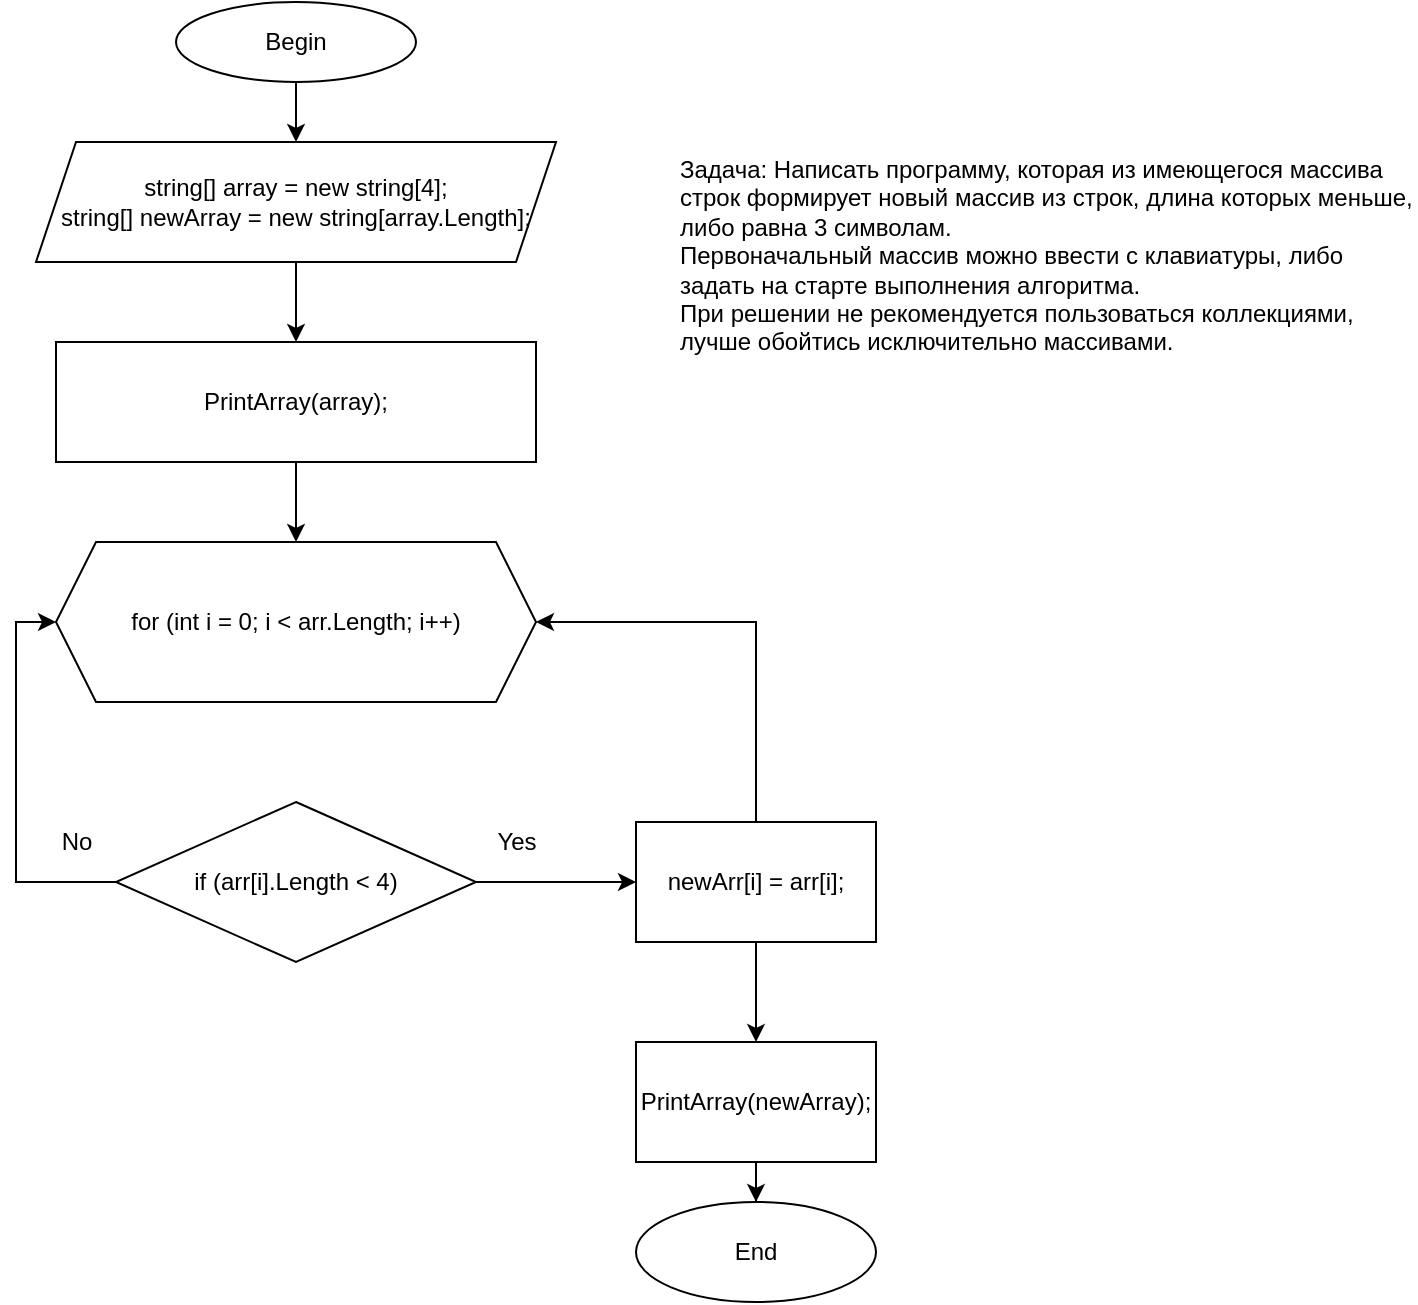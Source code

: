 <mxfile version="20.3.3" type="device"><diagram id="_XrkyG4Lrq2kL928DEsw" name="Страница 1"><mxGraphModel dx="998" dy="548" grid="1" gridSize="10" guides="1" tooltips="1" connect="1" arrows="1" fold="1" page="1" pageScale="1" pageWidth="827" pageHeight="1169" math="0" shadow="0"><root><mxCell id="0"/><mxCell id="1" parent="0"/><mxCell id="MtfV587QryhK9dUoxo-L-3" value="" style="edgeStyle=orthogonalEdgeStyle;rounded=0;orthogonalLoop=1;jettySize=auto;html=1;" edge="1" parent="1" source="MtfV587QryhK9dUoxo-L-1" target="MtfV587QryhK9dUoxo-L-2"><mxGeometry relative="1" as="geometry"/></mxCell><mxCell id="MtfV587QryhK9dUoxo-L-1" value="Begin" style="ellipse;whiteSpace=wrap;html=1;" vertex="1" parent="1"><mxGeometry x="110" y="20" width="120" height="40" as="geometry"/></mxCell><mxCell id="MtfV587QryhK9dUoxo-L-7" value="" style="edgeStyle=orthogonalEdgeStyle;rounded=0;orthogonalLoop=1;jettySize=auto;html=1;fontFamily=Helvetica;fontSize=12;fontColor=default;" edge="1" parent="1" source="MtfV587QryhK9dUoxo-L-2" target="MtfV587QryhK9dUoxo-L-5"><mxGeometry relative="1" as="geometry"/></mxCell><mxCell id="MtfV587QryhK9dUoxo-L-2" value="string[] array = new string[4];&#10;string[] newArray = new string[array.Length];" style="shape=parallelogram;perimeter=parallelogramPerimeter;whiteSpace=wrap;html=1;fixedSize=1;" vertex="1" parent="1"><mxGeometry x="40" y="90" width="260" height="60" as="geometry"/></mxCell><mxCell id="MtfV587QryhK9dUoxo-L-9" value="" style="edgeStyle=orthogonalEdgeStyle;rounded=0;orthogonalLoop=1;jettySize=auto;html=1;fontFamily=Helvetica;fontSize=12;fontColor=default;" edge="1" parent="1" source="MtfV587QryhK9dUoxo-L-5" target="MtfV587QryhK9dUoxo-L-8"><mxGeometry relative="1" as="geometry"/></mxCell><mxCell id="MtfV587QryhK9dUoxo-L-5" value="PrintArray(array);" style="rounded=0;whiteSpace=wrap;html=1;strokeColor=default;fontFamily=Helvetica;fontSize=12;fontColor=default;fillColor=default;" vertex="1" parent="1"><mxGeometry x="50" y="190" width="240" height="60" as="geometry"/></mxCell><mxCell id="MtfV587QryhK9dUoxo-L-8" value="for (int i = 0; i &lt; arr.Length; i++)" style="shape=hexagon;perimeter=hexagonPerimeter2;whiteSpace=wrap;html=1;fixedSize=1;strokeColor=default;fontFamily=Helvetica;fontSize=12;fontColor=default;fillColor=default;" vertex="1" parent="1"><mxGeometry x="50" y="290" width="240" height="80" as="geometry"/></mxCell><mxCell id="MtfV587QryhK9dUoxo-L-11" style="edgeStyle=orthogonalEdgeStyle;rounded=0;orthogonalLoop=1;jettySize=auto;html=1;entryX=0;entryY=0.5;entryDx=0;entryDy=0;fontFamily=Helvetica;fontSize=12;fontColor=default;" edge="1" parent="1" source="MtfV587QryhK9dUoxo-L-10" target="MtfV587QryhK9dUoxo-L-8"><mxGeometry relative="1" as="geometry"><Array as="points"><mxPoint x="30" y="460"/><mxPoint x="30" y="330"/></Array></mxGeometry></mxCell><mxCell id="MtfV587QryhK9dUoxo-L-14" value="" style="edgeStyle=orthogonalEdgeStyle;rounded=0;orthogonalLoop=1;jettySize=auto;html=1;fontFamily=Helvetica;fontSize=12;fontColor=default;" edge="1" parent="1" source="MtfV587QryhK9dUoxo-L-10" target="MtfV587QryhK9dUoxo-L-13"><mxGeometry relative="1" as="geometry"/></mxCell><mxCell id="MtfV587QryhK9dUoxo-L-10" value="if (arr[i].Length &lt; 4)" style="rhombus;whiteSpace=wrap;html=1;strokeColor=default;fontFamily=Helvetica;fontSize=12;fontColor=default;fillColor=default;" vertex="1" parent="1"><mxGeometry x="80" y="420" width="180" height="80" as="geometry"/></mxCell><mxCell id="MtfV587QryhK9dUoxo-L-12" value="No" style="text;html=1;align=center;verticalAlign=middle;resizable=0;points=[];autosize=1;strokeColor=none;fillColor=none;fontSize=12;fontFamily=Helvetica;fontColor=default;" vertex="1" parent="1"><mxGeometry x="40" y="425" width="40" height="30" as="geometry"/></mxCell><mxCell id="MtfV587QryhK9dUoxo-L-16" style="edgeStyle=orthogonalEdgeStyle;rounded=0;orthogonalLoop=1;jettySize=auto;html=1;fontFamily=Helvetica;fontSize=12;fontColor=default;entryX=1;entryY=0.5;entryDx=0;entryDy=0;" edge="1" parent="1" source="MtfV587QryhK9dUoxo-L-13" target="MtfV587QryhK9dUoxo-L-8"><mxGeometry relative="1" as="geometry"><mxPoint x="390" y="390" as="targetPoint"/><Array as="points"><mxPoint x="400" y="330"/></Array></mxGeometry></mxCell><mxCell id="MtfV587QryhK9dUoxo-L-18" value="" style="edgeStyle=orthogonalEdgeStyle;rounded=0;orthogonalLoop=1;jettySize=auto;html=1;fontFamily=Helvetica;fontSize=12;fontColor=default;" edge="1" parent="1" source="MtfV587QryhK9dUoxo-L-13" target="MtfV587QryhK9dUoxo-L-17"><mxGeometry relative="1" as="geometry"/></mxCell><mxCell id="MtfV587QryhK9dUoxo-L-13" value="newArr[i] = arr[i];" style="rounded=0;whiteSpace=wrap;html=1;strokeColor=default;fontFamily=Helvetica;fontSize=12;fontColor=default;fillColor=default;" vertex="1" parent="1"><mxGeometry x="340" y="430" width="120" height="60" as="geometry"/></mxCell><mxCell id="MtfV587QryhK9dUoxo-L-15" value="Yes" style="text;html=1;align=center;verticalAlign=middle;resizable=0;points=[];autosize=1;strokeColor=none;fillColor=none;fontSize=12;fontFamily=Helvetica;fontColor=default;" vertex="1" parent="1"><mxGeometry x="260" y="425" width="40" height="30" as="geometry"/></mxCell><mxCell id="MtfV587QryhK9dUoxo-L-20" value="" style="edgeStyle=orthogonalEdgeStyle;rounded=0;orthogonalLoop=1;jettySize=auto;html=1;fontFamily=Helvetica;fontSize=12;fontColor=default;" edge="1" parent="1" source="MtfV587QryhK9dUoxo-L-17" target="MtfV587QryhK9dUoxo-L-19"><mxGeometry relative="1" as="geometry"/></mxCell><mxCell id="MtfV587QryhK9dUoxo-L-17" value="PrintArray(newArray);" style="rounded=0;whiteSpace=wrap;html=1;strokeColor=default;fontFamily=Helvetica;fontSize=12;fontColor=default;fillColor=default;" vertex="1" parent="1"><mxGeometry x="340" y="540" width="120" height="60" as="geometry"/></mxCell><mxCell id="MtfV587QryhK9dUoxo-L-19" value="End" style="ellipse;whiteSpace=wrap;html=1;strokeColor=default;fontFamily=Helvetica;fontSize=12;fontColor=default;fillColor=default;" vertex="1" parent="1"><mxGeometry x="340" y="620" width="120" height="50" as="geometry"/></mxCell><mxCell id="MtfV587QryhK9dUoxo-L-23" value="Задача: Написать программу, которая из имеющегося массива строк формирует новый массив из строк, длина которых меньше, либо равна 3 символам.&amp;nbsp;&lt;br&gt;Первоначальный массив можно ввести с клавиатуры, либо задать на старте выполнения алгоритма.&amp;nbsp;&lt;br&gt;При решении не рекомендуется пользоваться коллекциями, лучше обойтись исключительно массивами." style="text;whiteSpace=wrap;html=1;fontSize=12;fontFamily=Helvetica;fontColor=default;" vertex="1" parent="1"><mxGeometry x="360" y="90" width="370" height="130" as="geometry"/></mxCell></root></mxGraphModel></diagram></mxfile>